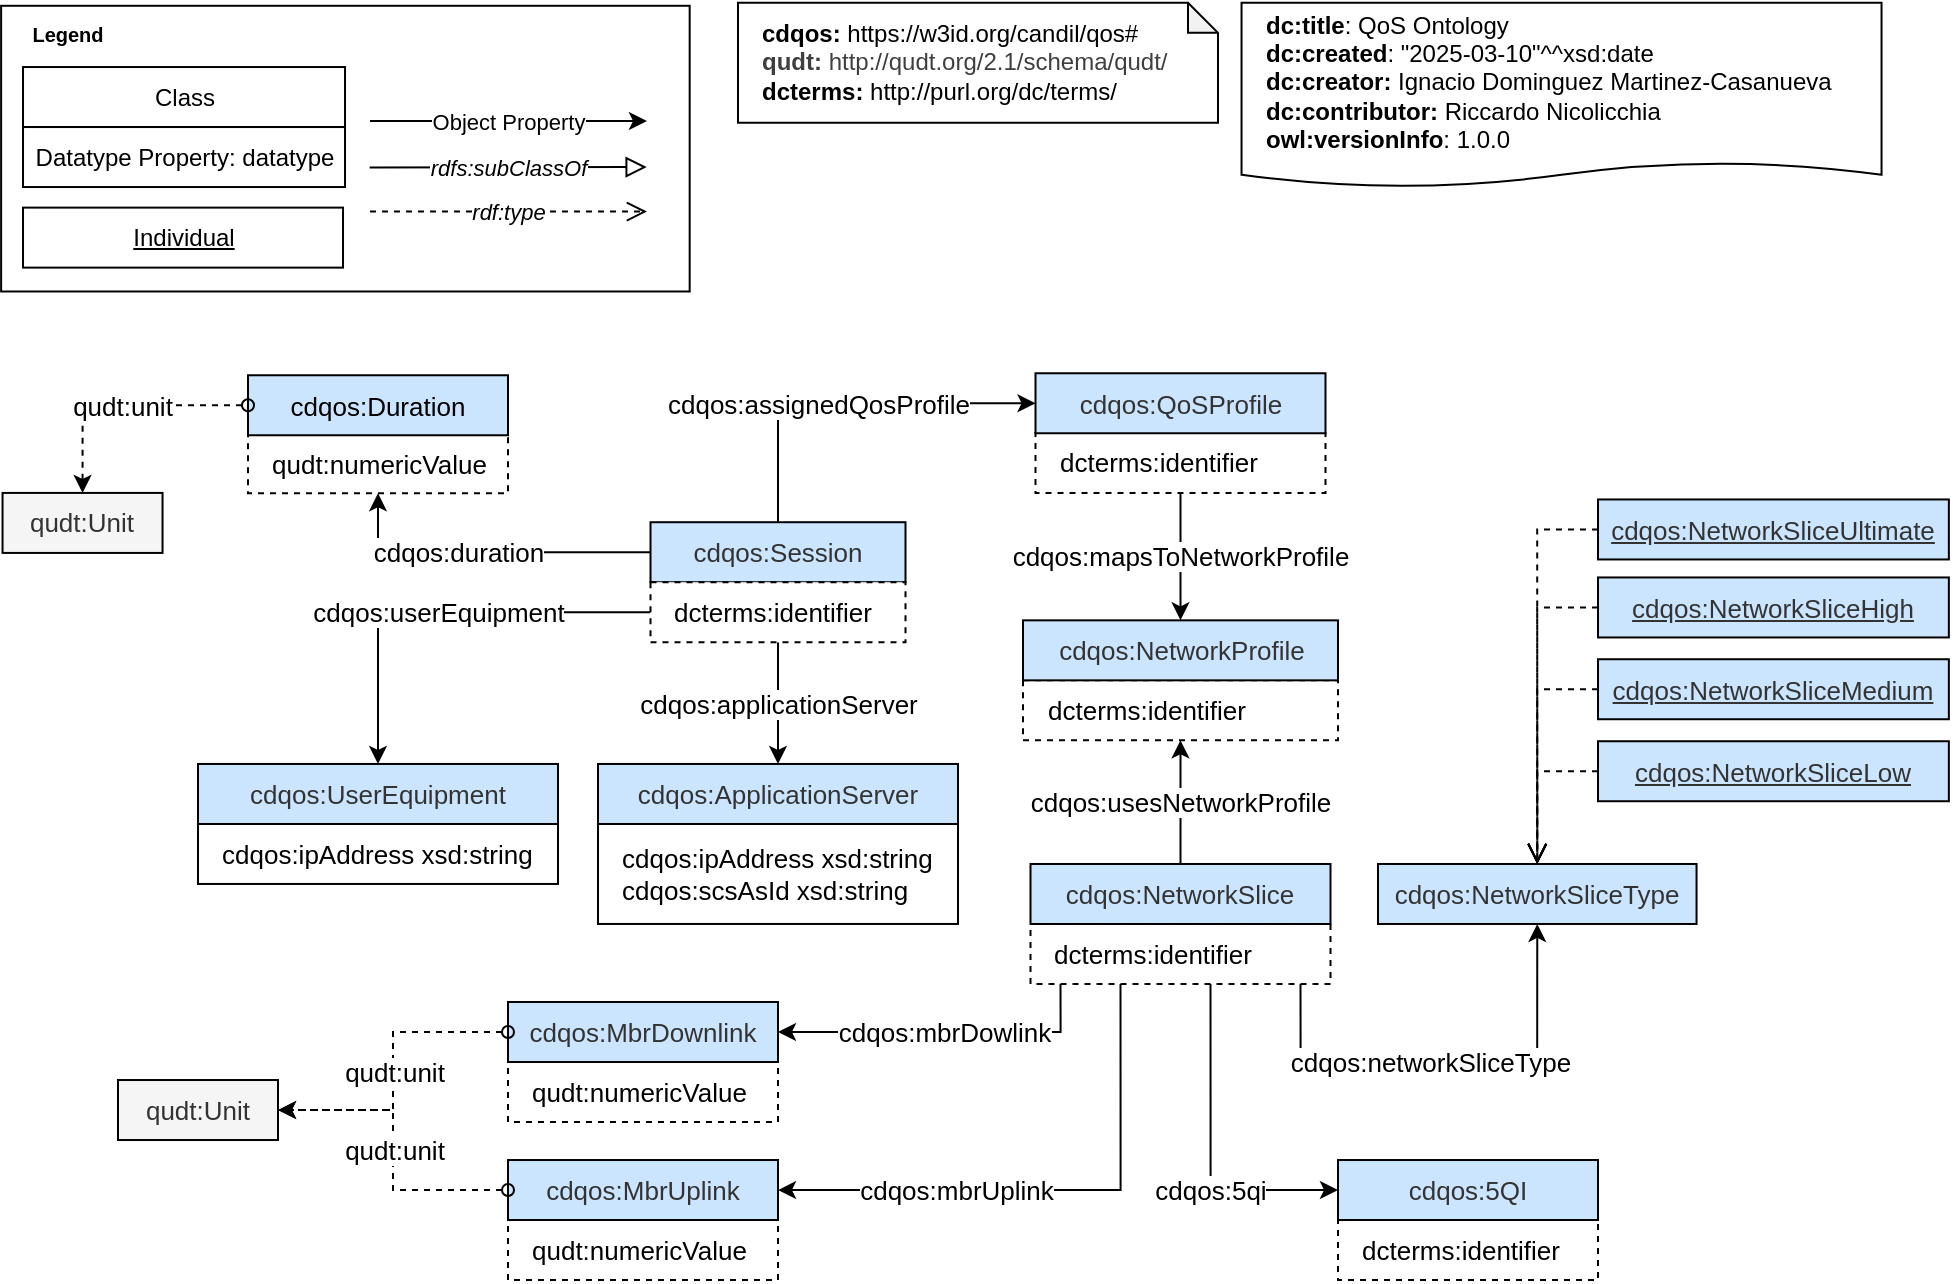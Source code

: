 <mxfile version="26.0.16">
  <diagram name="1.6.0" id="q56wnoqVEh8Gdvt0d1WS">
    <mxGraphModel dx="1229" dy="1875" grid="1" gridSize="10" guides="1" tooltips="1" connect="1" arrows="1" fold="1" page="1" pageScale="1" pageWidth="850" pageHeight="1100" math="0" shadow="0">
      <root>
        <mxCell id="QDwbroPs7Ss_z2PhNnUW-0" />
        <mxCell id="QDwbroPs7Ss_z2PhNnUW-1" parent="QDwbroPs7Ss_z2PhNnUW-0" />
        <mxCell id="cl3-p2SdGaeMXhn3IsyT-1" value="" style="rounded=0;whiteSpace=wrap;html=1;rotation=90;fontFamily=Helvetica;" parent="QDwbroPs7Ss_z2PhNnUW-1" vertex="1">
          <mxGeometry x="142.27" y="-108.82" width="142.85" height="344.28" as="geometry" />
        </mxCell>
        <mxCell id="cl3-p2SdGaeMXhn3IsyT-3" value="Class" style="rounded=0;whiteSpace=wrap;html=1;fontFamily=Helvetica;" parent="QDwbroPs7Ss_z2PhNnUW-1" vertex="1">
          <mxGeometry x="52.51" y="22.52" width="161" height="30" as="geometry" />
        </mxCell>
        <mxCell id="cl3-p2SdGaeMXhn3IsyT-4" value="Datatype Property: datatype" style="rounded=0;whiteSpace=wrap;html=1;fontFamily=Helvetica;" parent="QDwbroPs7Ss_z2PhNnUW-1" vertex="1">
          <mxGeometry x="52.51" y="52.52" width="161" height="30" as="geometry" />
        </mxCell>
        <mxCell id="cl3-p2SdGaeMXhn3IsyT-5" value="Object Property" style="endArrow=classic;html=1;rounded=0;labelPosition=right;verticalLabelPosition=bottom;align=center;verticalAlign=middle;fontFamily=Helvetica;" parent="QDwbroPs7Ss_z2PhNnUW-1" edge="1">
          <mxGeometry width="50" height="50" relative="1" as="geometry">
            <mxPoint x="225.99" y="49.52" as="sourcePoint" />
            <mxPoint x="364.49" y="49.52" as="targetPoint" />
            <mxPoint as="offset" />
          </mxGeometry>
        </mxCell>
        <mxCell id="cl3-p2SdGaeMXhn3IsyT-6" value="rdfs:subClassOf" style="endArrow=block;html=1;fontColor=#000000;endFill=0;endSize=8;arcSize=0;rounded=0;fontFamily=Helvetica;fontStyle=2" parent="QDwbroPs7Ss_z2PhNnUW-1" edge="1">
          <mxGeometry width="50" height="50" relative="1" as="geometry">
            <mxPoint x="225.83" y="72.79" as="sourcePoint" />
            <mxPoint x="364.33" y="72.51" as="targetPoint" />
          </mxGeometry>
        </mxCell>
        <mxCell id="cl3-p2SdGaeMXhn3IsyT-7" value="&lt;b style=&quot;font-size: 10px;&quot;&gt;&lt;font data-font-src=&quot;https://fonts.googleapis.com/css?family=Roboto+Condensed&quot;&gt;Legend&lt;/font&gt;&lt;/b&gt;" style="text;html=1;strokeColor=none;fillColor=none;align=center;verticalAlign=middle;whiteSpace=wrap;rounded=0;fontSize=10;fontFamily=Helvetica;" parent="QDwbroPs7Ss_z2PhNnUW-1" vertex="1">
          <mxGeometry x="50.0" y="-3.83" width="50" height="20" as="geometry" />
        </mxCell>
        <mxCell id="cl3-p2SdGaeMXhn3IsyT-8" value="&lt;u&gt;Individual&lt;/u&gt;" style="rounded=0;whiteSpace=wrap;html=1;fontFamily=Helvetica;" parent="QDwbroPs7Ss_z2PhNnUW-1" vertex="1">
          <mxGeometry x="52.51" y="92.81" width="160" height="30" as="geometry" />
        </mxCell>
        <mxCell id="cl3-p2SdGaeMXhn3IsyT-9" value="&lt;div&gt;&lt;b&gt;dc:title&lt;/b&gt;: QoS Ontology&lt;br&gt;&lt;/div&gt;&lt;div&gt;&lt;b&gt;dc:created&lt;/b&gt;: &quot;2025-03-10&quot;^^xsd:date&lt;/div&gt;&lt;div&gt;&lt;b&gt;dc:creator:&lt;/b&gt;&amp;nbsp;Ignacio Dominguez Martinez-Casanueva&lt;br&gt;&lt;/div&gt;&lt;div&gt;&lt;b&gt;dc:contributor: &lt;/b&gt;Riccardo Nicolicchia&lt;/div&gt;&lt;div&gt;&lt;b&gt;owl:versionInfo&lt;/b&gt;: 1.0.0&lt;br&gt;&lt;/div&gt;" style="shape=document;whiteSpace=wrap;html=1;boundedLbl=1;labelBackgroundColor=#ffffff;strokeColor=#000000;fontSize=12;fontColor=#000000;size=0.133;align=left;spacingLeft=10;" parent="QDwbroPs7Ss_z2PhNnUW-1" vertex="1">
          <mxGeometry x="661.77" y="-9.59" width="320" height="92.11" as="geometry" />
        </mxCell>
        <mxCell id="cl3-p2SdGaeMXhn3IsyT-16" value="&lt;span style=&quot;color: rgb(0, 0, 0); font-size: 11px;&quot;&gt;rdf:type&lt;/span&gt;" style="endArrow=open;html=1;rounded=0;labelPosition=right;verticalLabelPosition=bottom;align=center;verticalAlign=middle;fontFamily=Helvetica;dashed=1;strokeColor=default;fontSize=8;fontColor=#000099;labelBackgroundColor=default;endFill=0;endSize=8;fontStyle=2" parent="QDwbroPs7Ss_z2PhNnUW-1" edge="1">
          <mxGeometry width="50" height="50" relative="1" as="geometry">
            <mxPoint x="225.99" y="94.81" as="sourcePoint" />
            <mxPoint x="364.49" y="94.81" as="targetPoint" />
            <mxPoint as="offset" />
          </mxGeometry>
        </mxCell>
        <mxCell id="aqCi-B5LsCJdOwmkT9ij-2" value="cdqos:applicationServer" style="edgeStyle=orthogonalEdgeStyle;rounded=0;orthogonalLoop=1;jettySize=auto;html=1;exitX=0.5;exitY=1;exitDx=0;exitDy=0;entryX=0.5;entryY=0;entryDx=0;entryDy=0;fontSize=13;" edge="1" parent="QDwbroPs7Ss_z2PhNnUW-1" source="aqCi-B5LsCJdOwmkT9ij-34" target="aqCi-B5LsCJdOwmkT9ij-1">
          <mxGeometry relative="1" as="geometry">
            <mxPoint x="430" y="309.27" as="sourcePoint" />
          </mxGeometry>
        </mxCell>
        <mxCell id="aqCi-B5LsCJdOwmkT9ij-5" value="cdqos:userEquipment" style="edgeStyle=orthogonalEdgeStyle;rounded=0;orthogonalLoop=1;jettySize=auto;html=1;entryX=0.5;entryY=0;entryDx=0;entryDy=0;fontSize=13;exitX=0;exitY=0.5;exitDx=0;exitDy=0;" edge="1" parent="QDwbroPs7Ss_z2PhNnUW-1" source="aqCi-B5LsCJdOwmkT9ij-34" target="aqCi-B5LsCJdOwmkT9ij-4">
          <mxGeometry relative="1" as="geometry">
            <mxPoint x="340" y="294.27" as="sourcePoint" />
          </mxGeometry>
        </mxCell>
        <mxCell id="aqCi-B5LsCJdOwmkT9ij-8" value="cdqos:assignedQosProfile" style="edgeStyle=orthogonalEdgeStyle;rounded=0;orthogonalLoop=1;jettySize=auto;html=1;exitX=0.5;exitY=0;exitDx=0;exitDy=0;entryX=0;entryY=0.5;entryDx=0;entryDy=0;fontSize=13;" edge="1" parent="QDwbroPs7Ss_z2PhNnUW-1" source="cl3-p2SdGaeMXhn3IsyT-93" target="aqCi-B5LsCJdOwmkT9ij-7">
          <mxGeometry x="-0.155" relative="1" as="geometry">
            <mxPoint as="offset" />
          </mxGeometry>
        </mxCell>
        <mxCell id="aqCi-B5LsCJdOwmkT9ij-30" value="cdqos:duration" style="edgeStyle=orthogonalEdgeStyle;rounded=0;orthogonalLoop=1;jettySize=auto;html=1;exitX=0;exitY=0.5;exitDx=0;exitDy=0;entryX=0.5;entryY=1;entryDx=0;entryDy=0;fontSize=13;" edge="1" parent="QDwbroPs7Ss_z2PhNnUW-1" source="cl3-p2SdGaeMXhn3IsyT-93" target="aqCi-B5LsCJdOwmkT9ij-27">
          <mxGeometry x="0.162" relative="1" as="geometry">
            <mxPoint as="offset" />
          </mxGeometry>
        </mxCell>
        <mxCell id="cl3-p2SdGaeMXhn3IsyT-93" value="cdqos:Session" style="rounded=0;whiteSpace=wrap;html=1;snapToPoint=1;points=[[0.1,0],[0.2,0],[0.3,0],[0.4,0],[0.5,0],[0.6,0],[0.7,0],[0.8,0],[0.9,0],[0,0.1],[0,0.3],[0,0.5],[0,0.7],[0,0.9],[0.1,1],[0.2,1],[0.3,1],[0.4,1],[0.5,1],[0.6,1],[0.7,1],[0.8,1],[0.9,1],[1,0.1],[1,0.3],[1,0.5],[1,0.7],[1,0.9]];fillColor=#CCE5FF;strokeColor=#000000;fontSize=13;fontColor=#333333;" parent="QDwbroPs7Ss_z2PhNnUW-1" vertex="1">
          <mxGeometry x="366.25" y="250.11" width="127.5" height="30" as="geometry" />
        </mxCell>
        <mxCell id="aqCi-B5LsCJdOwmkT9ij-0" value="cdqos:ipAddress xsd:string&lt;div&gt;cdqos:scsAsId xsd:string&lt;/div&gt;" style="rounded=0;whiteSpace=wrap;html=1;snapToPoint=1;points=[[0.1,0],[0.2,0],[0.3,0],[0.4,0],[0.5,0],[0.6,0],[0.7,0],[0.8,0],[0.9,0],[0,0.1],[0,0.3],[0,0.5],[0,0.7],[0,0.9],[0.1,1],[0.2,1],[0.3,1],[0.4,1],[0.5,1],[0.6,1],[0.7,1],[0.8,1],[0.9,1],[1,0.1],[1,0.3],[1,0.5],[1,0.7],[1,0.9]];align=left;spacingLeft=10;fontSize=13;strokeColor=#000000;" vertex="1" parent="QDwbroPs7Ss_z2PhNnUW-1">
          <mxGeometry x="340" y="400.98" width="180" height="50" as="geometry" />
        </mxCell>
        <mxCell id="aqCi-B5LsCJdOwmkT9ij-1" value="cdqos:ApplicationServer" style="rounded=0;whiteSpace=wrap;html=1;snapToPoint=1;points=[[0.1,0],[0.2,0],[0.3,0],[0.4,0],[0.5,0],[0.6,0],[0.7,0],[0.8,0],[0.9,0],[0,0.1],[0,0.3],[0,0.5],[0,0.7],[0,0.9],[0.1,1],[0.2,1],[0.3,1],[0.4,1],[0.5,1],[0.6,1],[0.7,1],[0.8,1],[0.9,1],[1,0.1],[1,0.3],[1,0.5],[1,0.7],[1,0.9]];fillColor=#CCE5FF;strokeColor=#000000;fontSize=13;fontColor=#333333;" vertex="1" parent="QDwbroPs7Ss_z2PhNnUW-1">
          <mxGeometry x="340" y="370.98" width="180" height="30" as="geometry" />
        </mxCell>
        <mxCell id="aqCi-B5LsCJdOwmkT9ij-3" value="cdqos:ipAddress xsd:string" style="rounded=0;whiteSpace=wrap;html=1;snapToPoint=1;points=[[0.1,0],[0.2,0],[0.3,0],[0.4,0],[0.5,0],[0.6,0],[0.7,0],[0.8,0],[0.9,0],[0,0.1],[0,0.3],[0,0.5],[0,0.7],[0,0.9],[0.1,1],[0.2,1],[0.3,1],[0.4,1],[0.5,1],[0.6,1],[0.7,1],[0.8,1],[0.9,1],[1,0.1],[1,0.3],[1,0.5],[1,0.7],[1,0.9]];align=left;spacingLeft=10;fontSize=13;strokeColor=#000000;" vertex="1" parent="QDwbroPs7Ss_z2PhNnUW-1">
          <mxGeometry x="140" y="400.98" width="180" height="30" as="geometry" />
        </mxCell>
        <mxCell id="aqCi-B5LsCJdOwmkT9ij-4" value="cdqos:UserEquipment" style="rounded=0;whiteSpace=wrap;html=1;snapToPoint=1;points=[[0.1,0],[0.2,0],[0.3,0],[0.4,0],[0.5,0],[0.6,0],[0.7,0],[0.8,0],[0.9,0],[0,0.1],[0,0.3],[0,0.5],[0,0.7],[0,0.9],[0.1,1],[0.2,1],[0.3,1],[0.4,1],[0.5,1],[0.6,1],[0.7,1],[0.8,1],[0.9,1],[1,0.1],[1,0.3],[1,0.5],[1,0.7],[1,0.9]];fillColor=#CCE5FF;strokeColor=#000000;fontSize=13;fontColor=#333333;" vertex="1" parent="QDwbroPs7Ss_z2PhNnUW-1">
          <mxGeometry x="140" y="370.98" width="180" height="30" as="geometry" />
        </mxCell>
        <mxCell id="aqCi-B5LsCJdOwmkT9ij-10" value="cdqos:mapsToNetworkProfile" style="edgeStyle=orthogonalEdgeStyle;rounded=0;orthogonalLoop=1;jettySize=auto;html=1;exitX=0.5;exitY=1;exitDx=0;exitDy=0;entryX=0.5;entryY=0;entryDx=0;entryDy=0;fontSize=13;" edge="1" parent="QDwbroPs7Ss_z2PhNnUW-1" source="aqCi-B5LsCJdOwmkT9ij-31" target="aqCi-B5LsCJdOwmkT9ij-9">
          <mxGeometry relative="1" as="geometry" />
        </mxCell>
        <mxCell id="aqCi-B5LsCJdOwmkT9ij-13" value="cdqos:usesNetworkProfile" style="edgeStyle=orthogonalEdgeStyle;rounded=0;orthogonalLoop=1;jettySize=auto;html=1;exitX=0.5;exitY=0;exitDx=0;exitDy=0;entryX=0.5;entryY=1;entryDx=0;entryDy=0;fontSize=13;" edge="1" parent="QDwbroPs7Ss_z2PhNnUW-1" source="aqCi-B5LsCJdOwmkT9ij-11" target="aqCi-B5LsCJdOwmkT9ij-32">
          <mxGeometry x="-0.005" relative="1" as="geometry">
            <mxPoint as="offset" />
          </mxGeometry>
        </mxCell>
        <mxCell id="aqCi-B5LsCJdOwmkT9ij-22" value="cdqos:networkSliceType" style="edgeStyle=orthogonalEdgeStyle;rounded=0;orthogonalLoop=1;jettySize=auto;html=1;entryX=0.5;entryY=1;entryDx=0;entryDy=0;fontSize=13;exitX=0.9;exitY=1;exitDx=0;exitDy=0;" edge="1" parent="QDwbroPs7Ss_z2PhNnUW-1" source="aqCi-B5LsCJdOwmkT9ij-33" target="aqCi-B5LsCJdOwmkT9ij-14">
          <mxGeometry x="-0.084" relative="1" as="geometry">
            <mxPoint x="630" y="520" as="sourcePoint" />
            <Array as="points">
              <mxPoint x="691" y="520" />
              <mxPoint x="810" y="520" />
            </Array>
            <mxPoint as="offset" />
          </mxGeometry>
        </mxCell>
        <mxCell id="aqCi-B5LsCJdOwmkT9ij-14" value="cdqos:NetworkSliceType" style="rounded=0;whiteSpace=wrap;html=1;snapToPoint=1;points=[[0.1,0],[0.2,0],[0.3,0],[0.4,0],[0.5,0],[0.6,0],[0.7,0],[0.8,0],[0.9,0],[0,0.1],[0,0.3],[0,0.5],[0,0.7],[0,0.9],[0.1,1],[0.2,1],[0.3,1],[0.4,1],[0.5,1],[0.6,1],[0.7,1],[0.8,1],[0.9,1],[1,0.1],[1,0.3],[1,0.5],[1,0.7],[1,0.9]];fillColor=#CCE5FF;strokeColor=#000000;fontSize=13;fontColor=#333333;" vertex="1" parent="QDwbroPs7Ss_z2PhNnUW-1">
          <mxGeometry x="730" y="420.99" width="159.27" height="30" as="geometry" />
        </mxCell>
        <mxCell id="aqCi-B5LsCJdOwmkT9ij-15" value="cdqos:NetworkSliceLow" style="rounded=0;whiteSpace=wrap;html=1;snapToPoint=1;points=[[0.1,0],[0.2,0],[0.3,0],[0.4,0],[0.5,0],[0.6,0],[0.7,0],[0.8,0],[0.9,0],[0,0.1],[0,0.3],[0,0.5],[0,0.7],[0,0.9],[0.1,1],[0.2,1],[0.3,1],[0.4,1],[0.5,1],[0.6,1],[0.7,1],[0.8,1],[0.9,1],[1,0.1],[1,0.3],[1,0.5],[1,0.7],[1,0.9]];fillColor=#CCE5FF;strokeColor=#000000;fontSize=13;fontColor=#333333;fontStyle=4" vertex="1" parent="QDwbroPs7Ss_z2PhNnUW-1">
          <mxGeometry x="840" y="359.62" width="175.43" height="30" as="geometry" />
        </mxCell>
        <mxCell id="aqCi-B5LsCJdOwmkT9ij-16" value="cdqos:NetworkSliceMedium" style="rounded=0;whiteSpace=wrap;html=1;snapToPoint=1;points=[[0.1,0],[0.2,0],[0.3,0],[0.4,0],[0.5,0],[0.6,0],[0.7,0],[0.8,0],[0.9,0],[0,0.1],[0,0.3],[0,0.5],[0,0.7],[0,0.9],[0.1,1],[0.2,1],[0.3,1],[0.4,1],[0.5,1],[0.6,1],[0.7,1],[0.8,1],[0.9,1],[1,0.1],[1,0.3],[1,0.5],[1,0.7],[1,0.9]];fillColor=#CCE5FF;strokeColor=#000000;fontSize=13;fontColor=#333333;fontStyle=4" vertex="1" parent="QDwbroPs7Ss_z2PhNnUW-1">
          <mxGeometry x="840" y="318.62" width="175.43" height="30" as="geometry" />
        </mxCell>
        <mxCell id="aqCi-B5LsCJdOwmkT9ij-17" value="cdqos:NetworkSliceUltimate" style="rounded=0;whiteSpace=wrap;html=1;snapToPoint=1;points=[[0.1,0],[0.2,0],[0.3,0],[0.4,0],[0.5,0],[0.6,0],[0.7,0],[0.8,0],[0.9,0],[0,0.1],[0,0.3],[0,0.5],[0,0.7],[0,0.9],[0.1,1],[0.2,1],[0.3,1],[0.4,1],[0.5,1],[0.6,1],[0.7,1],[0.8,1],[0.9,1],[1,0.1],[1,0.3],[1,0.5],[1,0.7],[1,0.9]];fillColor=#CCE5FF;strokeColor=#000000;fontSize=13;fontColor=#333333;fontStyle=4" vertex="1" parent="QDwbroPs7Ss_z2PhNnUW-1">
          <mxGeometry x="840" y="238.73" width="175.43" height="30" as="geometry" />
        </mxCell>
        <mxCell id="aqCi-B5LsCJdOwmkT9ij-18" value="cdqos:NetworkSliceHigh" style="rounded=0;whiteSpace=wrap;html=1;snapToPoint=1;points=[[0.1,0],[0.2,0],[0.3,0],[0.4,0],[0.5,0],[0.6,0],[0.7,0],[0.8,0],[0.9,0],[0,0.1],[0,0.3],[0,0.5],[0,0.7],[0,0.9],[0.1,1],[0.2,1],[0.3,1],[0.4,1],[0.5,1],[0.6,1],[0.7,1],[0.8,1],[0.9,1],[1,0.1],[1,0.3],[1,0.5],[1,0.7],[1,0.9]];fillColor=#CCE5FF;strokeColor=#000000;fontSize=13;fontColor=#333333;fontStyle=4" vertex="1" parent="QDwbroPs7Ss_z2PhNnUW-1">
          <mxGeometry x="840" y="277.73" width="175.43" height="30" as="geometry" />
        </mxCell>
        <mxCell id="aqCi-B5LsCJdOwmkT9ij-19" value="" style="endArrow=open;html=1;fontColor=#000099;endFill=0;dashed=1;endSize=8;exitX=0;exitY=0.5;exitDx=0;exitDy=0;rounded=0;fontSize=13;edgeStyle=orthogonalEdgeStyle;strokeColor=#000000;entryX=0.5;entryY=0;entryDx=0;entryDy=0;" edge="1" parent="QDwbroPs7Ss_z2PhNnUW-1" source="aqCi-B5LsCJdOwmkT9ij-15" target="aqCi-B5LsCJdOwmkT9ij-14">
          <mxGeometry width="50" height="50" relative="1" as="geometry">
            <mxPoint x="1269" y="684.99" as="sourcePoint" />
            <mxPoint x="1162" y="428.99" as="targetPoint" />
          </mxGeometry>
        </mxCell>
        <mxCell id="aqCi-B5LsCJdOwmkT9ij-23" value="" style="endArrow=open;html=1;fontColor=#000099;endFill=0;dashed=1;endSize=8;exitX=0;exitY=0.5;exitDx=0;exitDy=0;rounded=0;fontSize=13;edgeStyle=orthogonalEdgeStyle;strokeColor=#000000;entryX=0.5;entryY=0;entryDx=0;entryDy=0;" edge="1" parent="QDwbroPs7Ss_z2PhNnUW-1" source="aqCi-B5LsCJdOwmkT9ij-16" target="aqCi-B5LsCJdOwmkT9ij-14">
          <mxGeometry width="50" height="50" relative="1" as="geometry">
            <mxPoint x="860" y="394.99" as="sourcePoint" />
            <mxPoint x="820" y="430.99" as="targetPoint" />
          </mxGeometry>
        </mxCell>
        <mxCell id="aqCi-B5LsCJdOwmkT9ij-24" value="" style="endArrow=open;html=1;fontColor=#000099;endFill=0;dashed=1;endSize=8;exitX=0;exitY=0.5;exitDx=0;exitDy=0;rounded=0;fontSize=13;edgeStyle=orthogonalEdgeStyle;strokeColor=#000000;entryX=0.5;entryY=0;entryDx=0;entryDy=0;" edge="1" parent="QDwbroPs7Ss_z2PhNnUW-1" source="aqCi-B5LsCJdOwmkT9ij-18" target="aqCi-B5LsCJdOwmkT9ij-14">
          <mxGeometry width="50" height="50" relative="1" as="geometry">
            <mxPoint x="860" y="353.99" as="sourcePoint" />
            <mxPoint x="820" y="430.99" as="targetPoint" />
          </mxGeometry>
        </mxCell>
        <mxCell id="aqCi-B5LsCJdOwmkT9ij-25" value="" style="endArrow=open;html=1;fontColor=#000099;endFill=0;dashed=1;endSize=8;exitX=0;exitY=0.5;exitDx=0;exitDy=0;rounded=0;fontSize=13;edgeStyle=orthogonalEdgeStyle;strokeColor=#000000;entryX=0.5;entryY=0;entryDx=0;entryDy=0;" edge="1" parent="QDwbroPs7Ss_z2PhNnUW-1" source="aqCi-B5LsCJdOwmkT9ij-17" target="aqCi-B5LsCJdOwmkT9ij-14">
          <mxGeometry width="50" height="50" relative="1" as="geometry">
            <mxPoint x="860" y="312.99" as="sourcePoint" />
            <mxPoint x="820" y="430.99" as="targetPoint" />
          </mxGeometry>
        </mxCell>
        <mxCell id="aqCi-B5LsCJdOwmkT9ij-26" value="qudt:Unit" style="rounded=0;whiteSpace=wrap;html=1;snapToPoint=1;points=[[0.1,0],[0.2,0],[0.3,0],[0.4,0],[0.5,0],[0.6,0],[0.7,0],[0.8,0],[0.9,0],[0,0.1],[0,0.3],[0,0.5],[0,0.7],[0,0.9],[0.1,1],[0.2,1],[0.3,1],[0.4,1],[0.5,1],[0.6,1],[0.7,1],[0.8,1],[0.9,1],[1,0.1],[1,0.3],[1,0.5],[1,0.7],[1,0.9]];fillColor=#f5f5f5;strokeColor=#000000;fontColor=#333333;fontSize=13;" vertex="1" parent="QDwbroPs7Ss_z2PhNnUW-1">
          <mxGeometry x="42.27" y="235.46" width="80" height="30" as="geometry" />
        </mxCell>
        <mxCell id="aqCi-B5LsCJdOwmkT9ij-27" value="qudt:numericValue" style="rounded=0;whiteSpace=wrap;html=1;snapToPoint=1;points=[[0.1,0],[0.2,0],[0.3,0],[0.4,0],[0.5,0],[0.6,0],[0.7,0],[0.8,0],[0.9,0],[0,0.1],[0,0.3],[0,0.5],[0,0.7],[0,0.9],[0.1,1],[0.2,1],[0.3,1],[0.4,1],[0.5,1],[0.6,1],[0.7,1],[0.8,1],[0.9,1],[1,0.1],[1,0.3],[1,0.5],[1,0.7],[1,0.9]];align=left;spacingLeft=10;fontSize=13;dashed=1;strokeColor=#000000;" vertex="1" parent="QDwbroPs7Ss_z2PhNnUW-1">
          <mxGeometry x="165" y="205.63" width="130" height="30" as="geometry" />
        </mxCell>
        <mxCell id="aqCi-B5LsCJdOwmkT9ij-29" value="cdqos:Duration" style="rounded=0;whiteSpace=wrap;html=1;snapToPoint=1;points=[[0.1,0],[0.2,0],[0.3,0],[0.4,0],[0.5,0],[0.6,0],[0.7,0],[0.8,0],[0.9,0],[0,0.1],[0,0.3],[0,0.5],[0,0.7],[0,0.9],[0.1,1],[0.2,1],[0.3,1],[0.4,1],[0.5,1],[0.6,1],[0.7,1],[0.8,1],[0.9,1],[1,0.1],[1,0.3],[1,0.5],[1,0.7],[1,0.9]];fillColor=#CCE5FF;strokeColor=#000000;fontSize=13;" vertex="1" parent="QDwbroPs7Ss_z2PhNnUW-1">
          <mxGeometry x="165" y="176.63" width="130" height="30" as="geometry" />
        </mxCell>
        <mxCell id="aqCi-B5LsCJdOwmkT9ij-31" value="dcterms:identifier" style="rounded=0;whiteSpace=wrap;html=1;snapToPoint=1;points=[[0.1,0],[0.2,0],[0.3,0],[0.4,0],[0.5,0],[0.6,0],[0.7,0],[0.8,0],[0.9,0],[0,0.1],[0,0.3],[0,0.5],[0,0.7],[0,0.9],[0.1,1],[0.2,1],[0.3,1],[0.4,1],[0.5,1],[0.6,1],[0.7,1],[0.8,1],[0.9,1],[1,0.1],[1,0.3],[1,0.5],[1,0.7],[1,0.9]];align=left;spacingLeft=10;fontSize=13;strokeColor=#000000;dashed=1;" vertex="1" parent="QDwbroPs7Ss_z2PhNnUW-1">
          <mxGeometry x="558.75" y="205.46" width="145" height="30" as="geometry" />
        </mxCell>
        <mxCell id="aqCi-B5LsCJdOwmkT9ij-7" value="cdqos:QoSProfile" style="rounded=0;whiteSpace=wrap;html=1;snapToPoint=1;points=[[0.1,0],[0.2,0],[0.3,0],[0.4,0],[0.5,0],[0.6,0],[0.7,0],[0.8,0],[0.9,0],[0,0.1],[0,0.3],[0,0.5],[0,0.7],[0,0.9],[0.1,1],[0.2,1],[0.3,1],[0.4,1],[0.5,1],[0.6,1],[0.7,1],[0.8,1],[0.9,1],[1,0.1],[1,0.3],[1,0.5],[1,0.7],[1,0.9]];fillColor=#CCE5FF;strokeColor=#000000;fontSize=13;fontColor=#333333;" vertex="1" parent="QDwbroPs7Ss_z2PhNnUW-1">
          <mxGeometry x="558.75" y="175.63" width="145" height="30" as="geometry" />
        </mxCell>
        <mxCell id="aqCi-B5LsCJdOwmkT9ij-32" value="dcterms:identifier" style="rounded=0;whiteSpace=wrap;html=1;snapToPoint=1;points=[[0.1,0],[0.2,0],[0.3,0],[0.4,0],[0.5,0],[0.6,0],[0.7,0],[0.8,0],[0.9,0],[0,0.1],[0,0.3],[0,0.5],[0,0.7],[0,0.9],[0.1,1],[0.2,1],[0.3,1],[0.4,1],[0.5,1],[0.6,1],[0.7,1],[0.8,1],[0.9,1],[1,0.1],[1,0.3],[1,0.5],[1,0.7],[1,0.9]];align=left;spacingLeft=10;fontSize=13;strokeColor=#000000;dashed=1;" vertex="1" parent="QDwbroPs7Ss_z2PhNnUW-1">
          <mxGeometry x="552.5" y="329.17" width="157.5" height="30" as="geometry" />
        </mxCell>
        <mxCell id="aqCi-B5LsCJdOwmkT9ij-37" value="cdqos:5qi" style="edgeStyle=orthogonalEdgeStyle;rounded=0;orthogonalLoop=1;jettySize=auto;html=1;exitX=0.6;exitY=1;exitDx=0;exitDy=0;entryX=0;entryY=0.5;entryDx=0;entryDy=0;fontSize=13;" edge="1" parent="QDwbroPs7Ss_z2PhNnUW-1" source="aqCi-B5LsCJdOwmkT9ij-33" target="aqCi-B5LsCJdOwmkT9ij-35">
          <mxGeometry x="0.236" relative="1" as="geometry">
            <mxPoint as="offset" />
          </mxGeometry>
        </mxCell>
        <mxCell id="aqCi-B5LsCJdOwmkT9ij-9" value="cdqos:NetworkProfile" style="rounded=0;whiteSpace=wrap;html=1;snapToPoint=1;points=[[0.1,0],[0.2,0],[0.3,0],[0.4,0],[0.5,0],[0.6,0],[0.7,0],[0.8,0],[0.9,0],[0,0.1],[0,0.3],[0,0.5],[0,0.7],[0,0.9],[0.1,1],[0.2,1],[0.3,1],[0.4,1],[0.5,1],[0.6,1],[0.7,1],[0.8,1],[0.9,1],[1,0.1],[1,0.3],[1,0.5],[1,0.7],[1,0.9]];fillColor=#CCE5FF;strokeColor=#000000;fontSize=13;fontColor=#333333;" vertex="1" parent="QDwbroPs7Ss_z2PhNnUW-1">
          <mxGeometry x="552.5" y="299.17" width="157.5" height="30" as="geometry" />
        </mxCell>
        <mxCell id="aqCi-B5LsCJdOwmkT9ij-46" value="cdqos:mbrDowlink" style="edgeStyle=orthogonalEdgeStyle;rounded=0;orthogonalLoop=1;jettySize=auto;html=1;exitX=0.1;exitY=1;exitDx=0;exitDy=0;entryX=1;entryY=0.5;entryDx=0;entryDy=0;fontSize=13;" edge="1" parent="QDwbroPs7Ss_z2PhNnUW-1" source="aqCi-B5LsCJdOwmkT9ij-33" target="aqCi-B5LsCJdOwmkT9ij-43">
          <mxGeometry x="0.0" relative="1" as="geometry">
            <Array as="points">
              <mxPoint x="571" y="505" />
            </Array>
            <mxPoint as="offset" />
          </mxGeometry>
        </mxCell>
        <mxCell id="aqCi-B5LsCJdOwmkT9ij-47" value="cdqos:mbrUplink" style="edgeStyle=orthogonalEdgeStyle;rounded=0;orthogonalLoop=1;jettySize=auto;html=1;exitX=0.3;exitY=1;exitDx=0;exitDy=0;entryX=1;entryY=0.5;entryDx=0;entryDy=0;fontSize=13;" edge="1" parent="QDwbroPs7Ss_z2PhNnUW-1" source="aqCi-B5LsCJdOwmkT9ij-33" target="aqCi-B5LsCJdOwmkT9ij-44">
          <mxGeometry x="0.349" relative="1" as="geometry">
            <mxPoint as="offset" />
          </mxGeometry>
        </mxCell>
        <mxCell id="aqCi-B5LsCJdOwmkT9ij-33" value="dcterms:identifier" style="rounded=0;whiteSpace=wrap;html=1;snapToPoint=1;points=[[0.1,0],[0.2,0],[0.3,0],[0.4,0],[0.5,0],[0.6,0],[0.7,0],[0.8,0],[0.9,0],[0,0.1],[0,0.3],[0,0.5],[0,0.7],[0,0.9],[0.1,1],[0.2,1],[0.3,1],[0.4,1],[0.5,1],[0.6,1],[0.7,1],[0.8,1],[0.9,1],[1,0.1],[1,0.3],[1,0.5],[1,0.7],[1,0.9]];align=left;spacingLeft=10;fontSize=13;strokeColor=#000000;dashed=1;" vertex="1" parent="QDwbroPs7Ss_z2PhNnUW-1">
          <mxGeometry x="556.25" y="450.99" width="150" height="30" as="geometry" />
        </mxCell>
        <mxCell id="aqCi-B5LsCJdOwmkT9ij-11" value="cdqos:NetworkSlice" style="rounded=0;whiteSpace=wrap;html=1;snapToPoint=1;points=[[0.1,0],[0.2,0],[0.3,0],[0.4,0],[0.5,0],[0.6,0],[0.7,0],[0.8,0],[0.9,0],[0,0.1],[0,0.3],[0,0.5],[0,0.7],[0,0.9],[0.1,1],[0.2,1],[0.3,1],[0.4,1],[0.5,1],[0.6,1],[0.7,1],[0.8,1],[0.9,1],[1,0.1],[1,0.3],[1,0.5],[1,0.7],[1,0.9]];fillColor=#CCE5FF;strokeColor=#000000;fontSize=13;fontColor=#333333;" vertex="1" parent="QDwbroPs7Ss_z2PhNnUW-1">
          <mxGeometry x="556.25" y="420.99" width="150" height="30" as="geometry" />
        </mxCell>
        <mxCell id="aqCi-B5LsCJdOwmkT9ij-34" value="dcterms:identifier" style="rounded=0;whiteSpace=wrap;html=1;snapToPoint=1;points=[[0.1,0],[0.2,0],[0.3,0],[0.4,0],[0.5,0],[0.6,0],[0.7,0],[0.8,0],[0.9,0],[0,0.1],[0,0.3],[0,0.5],[0,0.7],[0,0.9],[0.1,1],[0.2,1],[0.3,1],[0.4,1],[0.5,1],[0.6,1],[0.7,1],[0.8,1],[0.9,1],[1,0.1],[1,0.3],[1,0.5],[1,0.7],[1,0.9]];align=left;spacingLeft=10;fontSize=13;strokeColor=#000000;dashed=1;" vertex="1" parent="QDwbroPs7Ss_z2PhNnUW-1">
          <mxGeometry x="366.25" y="280.11" width="127.5" height="30" as="geometry" />
        </mxCell>
        <mxCell id="aqCi-B5LsCJdOwmkT9ij-36" value="dcterms:identifier" style="rounded=0;whiteSpace=wrap;html=1;snapToPoint=1;points=[[0.1,0],[0.2,0],[0.3,0],[0.4,0],[0.5,0],[0.6,0],[0.7,0],[0.8,0],[0.9,0],[0,0.1],[0,0.3],[0,0.5],[0,0.7],[0,0.9],[0.1,1],[0.2,1],[0.3,1],[0.4,1],[0.5,1],[0.6,1],[0.7,1],[0.8,1],[0.9,1],[1,0.1],[1,0.3],[1,0.5],[1,0.7],[1,0.9]];align=left;spacingLeft=10;fontSize=13;strokeColor=#000000;dashed=1;" vertex="1" parent="QDwbroPs7Ss_z2PhNnUW-1">
          <mxGeometry x="710" y="599.01" width="130" height="30" as="geometry" />
        </mxCell>
        <mxCell id="aqCi-B5LsCJdOwmkT9ij-35" value="cdqos:5QI" style="rounded=0;whiteSpace=wrap;html=1;snapToPoint=1;points=[[0.1,0],[0.2,0],[0.3,0],[0.4,0],[0.5,0],[0.6,0],[0.7,0],[0.8,0],[0.9,0],[0,0.1],[0,0.3],[0,0.5],[0,0.7],[0,0.9],[0.1,1],[0.2,1],[0.3,1],[0.4,1],[0.5,1],[0.6,1],[0.7,1],[0.8,1],[0.9,1],[1,0.1],[1,0.3],[1,0.5],[1,0.7],[1,0.9]];fillColor=#CCE5FF;strokeColor=#000000;fontSize=13;fontColor=#333333;" vertex="1" parent="QDwbroPs7Ss_z2PhNnUW-1">
          <mxGeometry x="710" y="569.01" width="130" height="30" as="geometry" />
        </mxCell>
        <mxCell id="aqCi-B5LsCJdOwmkT9ij-28" value="qudt:unit" style="edgeStyle=orthogonalEdgeStyle;rounded=0;orthogonalLoop=1;jettySize=auto;html=1;exitX=0;exitY=0.5;exitDx=0;exitDy=0;entryX=0.5;entryY=0;entryDx=0;entryDy=0;fontSize=13;startArrow=oval;startFill=0;strokeColor=#000000;dashed=1;" edge="1" parent="QDwbroPs7Ss_z2PhNnUW-1" source="aqCi-B5LsCJdOwmkT9ij-29" target="aqCi-B5LsCJdOwmkT9ij-26">
          <mxGeometry relative="1" as="geometry" />
        </mxCell>
        <mxCell id="aqCi-B5LsCJdOwmkT9ij-42" value="&lt;div&gt;&lt;b style=&quot;background-color: transparent; color: light-dark(rgb(0, 0, 0), rgb(255, 255, 255));&quot;&gt;cdqos:&amp;nbsp;&lt;/b&gt;&lt;span style=&quot;white-space: pre; background-color: transparent; color: light-dark(rgb(0, 0, 0), rgb(255, 255, 255));&quot;&gt;https://w3id.org/candil/qos#&lt;/span&gt;&lt;/div&gt;&lt;div&gt;&lt;div style=&quot;border-color: var(--border-color);&quot;&gt;&lt;b style=&quot;background-color: transparent; color: rgb(63, 63, 63); scrollbar-color: light-dark(#e2e2e2, #4b4b4b)&lt;br/&gt;&#x9;&#x9;&#x9;&#x9;&#x9;light-dark(#fbfbfb, var(--dark-panel-color));&quot;&gt;qudt:&amp;nbsp;&lt;/b&gt;&lt;span style=&quot;background-color: transparent; color: rgb(63, 63, 63); scrollbar-color: light-dark(#e2e2e2, #4b4b4b)&lt;br/&gt;&#x9;&#x9;&#x9;&#x9;&#x9;light-dark(#fbfbfb, var(--dark-panel-color)); white-space: pre;&quot;&gt;http://qudt.org/2.1/schema/qudt/&lt;/span&gt;&lt;/div&gt;&lt;/div&gt;&lt;div&gt;&lt;b style=&quot;background-color: initial; color: light-dark(var(--text-color), var(--dark-text-color)); scrollbar-color: light-dark(#e2e2e2, #4b4b4b)&lt;br/&gt;&#x9;&#x9;&#x9;&#x9;&#x9;light-dark(#fbfbfb, var(--dark-panel-color)); border-color: var(--border-color);&quot;&gt;dcterms:&amp;nbsp;&lt;/b&gt;&lt;span style=&quot;background-color: initial; color: light-dark(var(--text-color), var(--dark-text-color)); scrollbar-color: light-dark(#e2e2e2, #4b4b4b)&lt;br/&gt;&#x9;&#x9;&#x9;&#x9;&#x9;light-dark(#fbfbfb, var(--dark-panel-color));&quot;&gt;http://purl.org/dc/terms/&lt;/span&gt;&lt;/div&gt;" style="shape=note;whiteSpace=wrap;html=1;backgroundOutline=1;darkOpacity=0.05;align=left;spacingLeft=10;size=15;" vertex="1" parent="QDwbroPs7Ss_z2PhNnUW-1">
          <mxGeometry x="410" y="-9.59" width="240" height="60" as="geometry" />
        </mxCell>
        <mxCell id="aqCi-B5LsCJdOwmkT9ij-48" value="qudt:numericValue" style="rounded=0;whiteSpace=wrap;html=1;snapToPoint=1;points=[[0.1,0],[0.2,0],[0.3,0],[0.4,0],[0.5,0],[0.6,0],[0.7,0],[0.8,0],[0.9,0],[0,0.1],[0,0.3],[0,0.5],[0,0.7],[0,0.9],[0.1,1],[0.2,1],[0.3,1],[0.4,1],[0.5,1],[0.6,1],[0.7,1],[0.8,1],[0.9,1],[1,0.1],[1,0.3],[1,0.5],[1,0.7],[1,0.9]];align=left;spacingLeft=10;fontSize=13;dashed=1;strokeColor=#000000;" vertex="1" parent="QDwbroPs7Ss_z2PhNnUW-1">
          <mxGeometry x="295" y="520" width="135" height="30" as="geometry" />
        </mxCell>
        <mxCell id="aqCi-B5LsCJdOwmkT9ij-43" value="cdqos:MbrDownlink" style="rounded=0;whiteSpace=wrap;html=1;snapToPoint=1;points=[[0.1,0],[0.2,0],[0.3,0],[0.4,0],[0.5,0],[0.6,0],[0.7,0],[0.8,0],[0.9,0],[0,0.1],[0,0.3],[0,0.5],[0,0.7],[0,0.9],[0.1,1],[0.2,1],[0.3,1],[0.4,1],[0.5,1],[0.6,1],[0.7,1],[0.8,1],[0.9,1],[1,0.1],[1,0.3],[1,0.5],[1,0.7],[1,0.9]];fillColor=#CCE5FF;strokeColor=#000000;fontSize=13;fontColor=#333333;" vertex="1" parent="QDwbroPs7Ss_z2PhNnUW-1">
          <mxGeometry x="295" y="490" width="135" height="30" as="geometry" />
        </mxCell>
        <mxCell id="aqCi-B5LsCJdOwmkT9ij-49" value="qudt:numericValue" style="rounded=0;whiteSpace=wrap;html=1;snapToPoint=1;points=[[0.1,0],[0.2,0],[0.3,0],[0.4,0],[0.5,0],[0.6,0],[0.7,0],[0.8,0],[0.9,0],[0,0.1],[0,0.3],[0,0.5],[0,0.7],[0,0.9],[0.1,1],[0.2,1],[0.3,1],[0.4,1],[0.5,1],[0.6,1],[0.7,1],[0.8,1],[0.9,1],[1,0.1],[1,0.3],[1,0.5],[1,0.7],[1,0.9]];align=left;spacingLeft=10;fontSize=13;dashed=1;strokeColor=#000000;" vertex="1" parent="QDwbroPs7Ss_z2PhNnUW-1">
          <mxGeometry x="295" y="599.01" width="135" height="30" as="geometry" />
        </mxCell>
        <mxCell id="aqCi-B5LsCJdOwmkT9ij-44" value="cdqos:MbrUplink" style="rounded=0;whiteSpace=wrap;html=1;snapToPoint=1;points=[[0.1,0],[0.2,0],[0.3,0],[0.4,0],[0.5,0],[0.6,0],[0.7,0],[0.8,0],[0.9,0],[0,0.1],[0,0.3],[0,0.5],[0,0.7],[0,0.9],[0.1,1],[0.2,1],[0.3,1],[0.4,1],[0.5,1],[0.6,1],[0.7,1],[0.8,1],[0.9,1],[1,0.1],[1,0.3],[1,0.5],[1,0.7],[1,0.9]];fillColor=#CCE5FF;strokeColor=#000000;fontSize=13;fontColor=#333333;" vertex="1" parent="QDwbroPs7Ss_z2PhNnUW-1">
          <mxGeometry x="295" y="569.01" width="135" height="30" as="geometry" />
        </mxCell>
        <mxCell id="aqCi-B5LsCJdOwmkT9ij-50" value="qudt:Unit" style="rounded=0;whiteSpace=wrap;html=1;snapToPoint=1;points=[[0.1,0],[0.2,0],[0.3,0],[0.4,0],[0.5,0],[0.6,0],[0.7,0],[0.8,0],[0.9,0],[0,0.1],[0,0.3],[0,0.5],[0,0.7],[0,0.9],[0.1,1],[0.2,1],[0.3,1],[0.4,1],[0.5,1],[0.6,1],[0.7,1],[0.8,1],[0.9,1],[1,0.1],[1,0.3],[1,0.5],[1,0.7],[1,0.9]];fillColor=#f5f5f5;strokeColor=#000000;fontColor=#333333;fontSize=13;" vertex="1" parent="QDwbroPs7Ss_z2PhNnUW-1">
          <mxGeometry x="100" y="529.01" width="80" height="30" as="geometry" />
        </mxCell>
        <mxCell id="aqCi-B5LsCJdOwmkT9ij-51" value="qudt:unit" style="edgeStyle=orthogonalEdgeStyle;rounded=0;orthogonalLoop=1;jettySize=auto;html=1;exitX=0;exitY=0.5;exitDx=0;exitDy=0;entryX=1;entryY=0.5;entryDx=0;entryDy=0;fontSize=13;startArrow=oval;startFill=0;strokeColor=#000000;dashed=1;" edge="1" parent="QDwbroPs7Ss_z2PhNnUW-1" source="aqCi-B5LsCJdOwmkT9ij-43" target="aqCi-B5LsCJdOwmkT9ij-50">
          <mxGeometry relative="1" as="geometry">
            <mxPoint x="175" y="211.01" as="sourcePoint" />
            <mxPoint x="92" y="254.01" as="targetPoint" />
          </mxGeometry>
        </mxCell>
        <mxCell id="aqCi-B5LsCJdOwmkT9ij-52" value="qudt:unit" style="edgeStyle=orthogonalEdgeStyle;rounded=0;orthogonalLoop=1;jettySize=auto;html=1;exitX=0;exitY=0.5;exitDx=0;exitDy=0;entryX=1;entryY=0.5;entryDx=0;entryDy=0;fontSize=13;startArrow=oval;startFill=0;strokeColor=#000000;dashed=1;" edge="1" parent="QDwbroPs7Ss_z2PhNnUW-1" source="aqCi-B5LsCJdOwmkT9ij-44" target="aqCi-B5LsCJdOwmkT9ij-50">
          <mxGeometry relative="1" as="geometry">
            <mxPoint x="305" y="515.01" as="sourcePoint" />
            <mxPoint x="232" y="575.01" as="targetPoint" />
          </mxGeometry>
        </mxCell>
      </root>
    </mxGraphModel>
  </diagram>
</mxfile>
